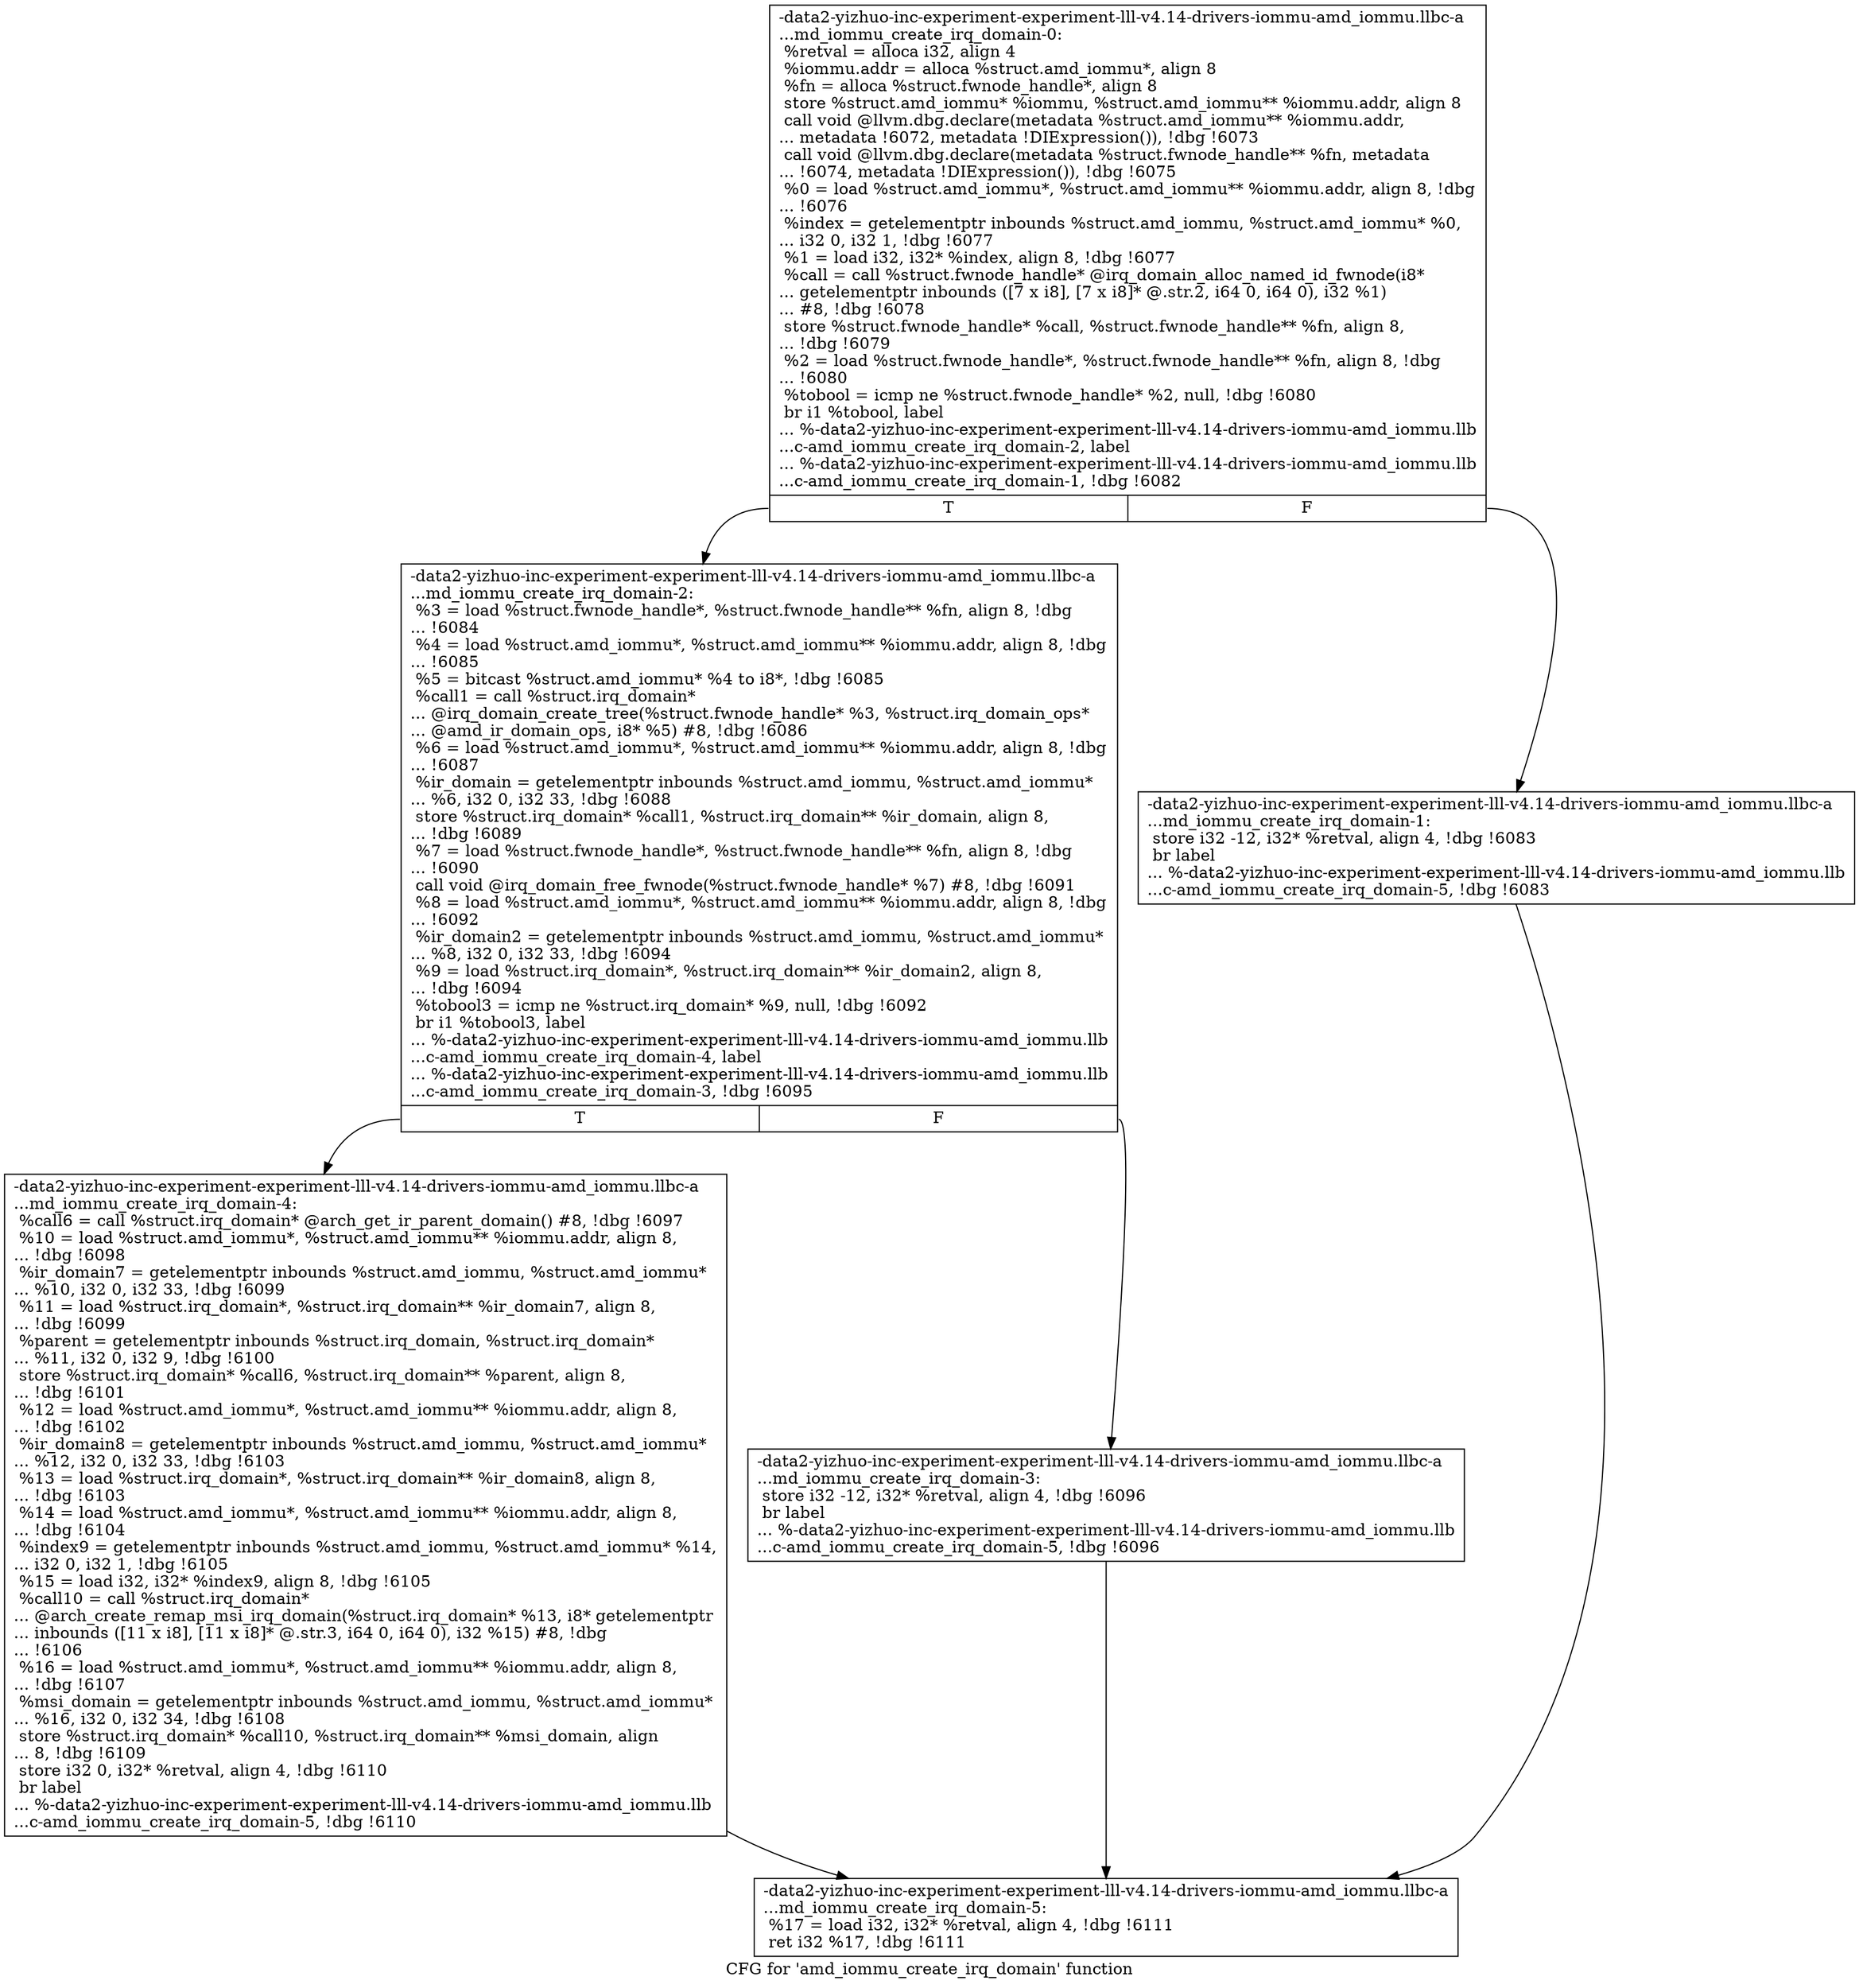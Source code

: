 digraph "CFG for 'amd_iommu_create_irq_domain' function" {
	label="CFG for 'amd_iommu_create_irq_domain' function";

	Node0x561b94719420 [shape=record,label="{-data2-yizhuo-inc-experiment-experiment-lll-v4.14-drivers-iommu-amd_iommu.llbc-a\l...md_iommu_create_irq_domain-0:\l  %retval = alloca i32, align 4\l  %iommu.addr = alloca %struct.amd_iommu*, align 8\l  %fn = alloca %struct.fwnode_handle*, align 8\l  store %struct.amd_iommu* %iommu, %struct.amd_iommu** %iommu.addr, align 8\l  call void @llvm.dbg.declare(metadata %struct.amd_iommu** %iommu.addr,\l... metadata !6072, metadata !DIExpression()), !dbg !6073\l  call void @llvm.dbg.declare(metadata %struct.fwnode_handle** %fn, metadata\l... !6074, metadata !DIExpression()), !dbg !6075\l  %0 = load %struct.amd_iommu*, %struct.amd_iommu** %iommu.addr, align 8, !dbg\l... !6076\l  %index = getelementptr inbounds %struct.amd_iommu, %struct.amd_iommu* %0,\l... i32 0, i32 1, !dbg !6077\l  %1 = load i32, i32* %index, align 8, !dbg !6077\l  %call = call %struct.fwnode_handle* @irq_domain_alloc_named_id_fwnode(i8*\l... getelementptr inbounds ([7 x i8], [7 x i8]* @.str.2, i64 0, i64 0), i32 %1)\l... #8, !dbg !6078\l  store %struct.fwnode_handle* %call, %struct.fwnode_handle** %fn, align 8,\l... !dbg !6079\l  %2 = load %struct.fwnode_handle*, %struct.fwnode_handle** %fn, align 8, !dbg\l... !6080\l  %tobool = icmp ne %struct.fwnode_handle* %2, null, !dbg !6080\l  br i1 %tobool, label\l... %-data2-yizhuo-inc-experiment-experiment-lll-v4.14-drivers-iommu-amd_iommu.llb\l...c-amd_iommu_create_irq_domain-2, label\l... %-data2-yizhuo-inc-experiment-experiment-lll-v4.14-drivers-iommu-amd_iommu.llb\l...c-amd_iommu_create_irq_domain-1, !dbg !6082\l|{<s0>T|<s1>F}}"];
	Node0x561b94719420:s0 -> Node0x561b9471b110;
	Node0x561b94719420:s1 -> Node0x561b9471acd0;
	Node0x561b9471acd0 [shape=record,label="{-data2-yizhuo-inc-experiment-experiment-lll-v4.14-drivers-iommu-amd_iommu.llbc-a\l...md_iommu_create_irq_domain-1: \l  store i32 -12, i32* %retval, align 4, !dbg !6083\l  br label\l... %-data2-yizhuo-inc-experiment-experiment-lll-v4.14-drivers-iommu-amd_iommu.llb\l...c-amd_iommu_create_irq_domain-5, !dbg !6083\l}"];
	Node0x561b9471acd0 -> Node0x561b9471b200;
	Node0x561b9471b110 [shape=record,label="{-data2-yizhuo-inc-experiment-experiment-lll-v4.14-drivers-iommu-amd_iommu.llbc-a\l...md_iommu_create_irq_domain-2: \l  %3 = load %struct.fwnode_handle*, %struct.fwnode_handle** %fn, align 8, !dbg\l... !6084\l  %4 = load %struct.amd_iommu*, %struct.amd_iommu** %iommu.addr, align 8, !dbg\l... !6085\l  %5 = bitcast %struct.amd_iommu* %4 to i8*, !dbg !6085\l  %call1 = call %struct.irq_domain*\l... @irq_domain_create_tree(%struct.fwnode_handle* %3, %struct.irq_domain_ops*\l... @amd_ir_domain_ops, i8* %5) #8, !dbg !6086\l  %6 = load %struct.amd_iommu*, %struct.amd_iommu** %iommu.addr, align 8, !dbg\l... !6087\l  %ir_domain = getelementptr inbounds %struct.amd_iommu, %struct.amd_iommu*\l... %6, i32 0, i32 33, !dbg !6088\l  store %struct.irq_domain* %call1, %struct.irq_domain** %ir_domain, align 8,\l... !dbg !6089\l  %7 = load %struct.fwnode_handle*, %struct.fwnode_handle** %fn, align 8, !dbg\l... !6090\l  call void @irq_domain_free_fwnode(%struct.fwnode_handle* %7) #8, !dbg !6091\l  %8 = load %struct.amd_iommu*, %struct.amd_iommu** %iommu.addr, align 8, !dbg\l... !6092\l  %ir_domain2 = getelementptr inbounds %struct.amd_iommu, %struct.amd_iommu*\l... %8, i32 0, i32 33, !dbg !6094\l  %9 = load %struct.irq_domain*, %struct.irq_domain** %ir_domain2, align 8,\l... !dbg !6094\l  %tobool3 = icmp ne %struct.irq_domain* %9, null, !dbg !6092\l  br i1 %tobool3, label\l... %-data2-yizhuo-inc-experiment-experiment-lll-v4.14-drivers-iommu-amd_iommu.llb\l...c-amd_iommu_create_irq_domain-4, label\l... %-data2-yizhuo-inc-experiment-experiment-lll-v4.14-drivers-iommu-amd_iommu.llb\l...c-amd_iommu_create_irq_domain-3, !dbg !6095\l|{<s0>T|<s1>F}}"];
	Node0x561b9471b110:s0 -> Node0x561b9471b1b0;
	Node0x561b9471b110:s1 -> Node0x561b9471b160;
	Node0x561b9471b160 [shape=record,label="{-data2-yizhuo-inc-experiment-experiment-lll-v4.14-drivers-iommu-amd_iommu.llbc-a\l...md_iommu_create_irq_domain-3: \l  store i32 -12, i32* %retval, align 4, !dbg !6096\l  br label\l... %-data2-yizhuo-inc-experiment-experiment-lll-v4.14-drivers-iommu-amd_iommu.llb\l...c-amd_iommu_create_irq_domain-5, !dbg !6096\l}"];
	Node0x561b9471b160 -> Node0x561b9471b200;
	Node0x561b9471b1b0 [shape=record,label="{-data2-yizhuo-inc-experiment-experiment-lll-v4.14-drivers-iommu-amd_iommu.llbc-a\l...md_iommu_create_irq_domain-4: \l  %call6 = call %struct.irq_domain* @arch_get_ir_parent_domain() #8, !dbg !6097\l  %10 = load %struct.amd_iommu*, %struct.amd_iommu** %iommu.addr, align 8,\l... !dbg !6098\l  %ir_domain7 = getelementptr inbounds %struct.amd_iommu, %struct.amd_iommu*\l... %10, i32 0, i32 33, !dbg !6099\l  %11 = load %struct.irq_domain*, %struct.irq_domain** %ir_domain7, align 8,\l... !dbg !6099\l  %parent = getelementptr inbounds %struct.irq_domain, %struct.irq_domain*\l... %11, i32 0, i32 9, !dbg !6100\l  store %struct.irq_domain* %call6, %struct.irq_domain** %parent, align 8,\l... !dbg !6101\l  %12 = load %struct.amd_iommu*, %struct.amd_iommu** %iommu.addr, align 8,\l... !dbg !6102\l  %ir_domain8 = getelementptr inbounds %struct.amd_iommu, %struct.amd_iommu*\l... %12, i32 0, i32 33, !dbg !6103\l  %13 = load %struct.irq_domain*, %struct.irq_domain** %ir_domain8, align 8,\l... !dbg !6103\l  %14 = load %struct.amd_iommu*, %struct.amd_iommu** %iommu.addr, align 8,\l... !dbg !6104\l  %index9 = getelementptr inbounds %struct.amd_iommu, %struct.amd_iommu* %14,\l... i32 0, i32 1, !dbg !6105\l  %15 = load i32, i32* %index9, align 8, !dbg !6105\l  %call10 = call %struct.irq_domain*\l... @arch_create_remap_msi_irq_domain(%struct.irq_domain* %13, i8* getelementptr\l... inbounds ([11 x i8], [11 x i8]* @.str.3, i64 0, i64 0), i32 %15) #8, !dbg\l... !6106\l  %16 = load %struct.amd_iommu*, %struct.amd_iommu** %iommu.addr, align 8,\l... !dbg !6107\l  %msi_domain = getelementptr inbounds %struct.amd_iommu, %struct.amd_iommu*\l... %16, i32 0, i32 34, !dbg !6108\l  store %struct.irq_domain* %call10, %struct.irq_domain** %msi_domain, align\l... 8, !dbg !6109\l  store i32 0, i32* %retval, align 4, !dbg !6110\l  br label\l... %-data2-yizhuo-inc-experiment-experiment-lll-v4.14-drivers-iommu-amd_iommu.llb\l...c-amd_iommu_create_irq_domain-5, !dbg !6110\l}"];
	Node0x561b9471b1b0 -> Node0x561b9471b200;
	Node0x561b9471b200 [shape=record,label="{-data2-yizhuo-inc-experiment-experiment-lll-v4.14-drivers-iommu-amd_iommu.llbc-a\l...md_iommu_create_irq_domain-5: \l  %17 = load i32, i32* %retval, align 4, !dbg !6111\l  ret i32 %17, !dbg !6111\l}"];
}
